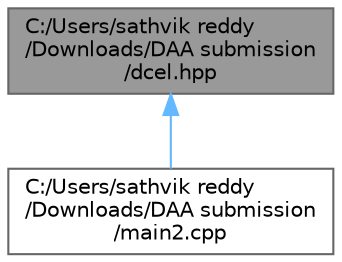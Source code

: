 digraph "C:/Users/sathvik reddy/Downloads/DAA submission/dcel.hpp"
{
 // LATEX_PDF_SIZE
  bgcolor="transparent";
  edge [fontname=Helvetica,fontsize=10,labelfontname=Helvetica,labelfontsize=10];
  node [fontname=Helvetica,fontsize=10,shape=box,height=0.2,width=0.4];
  Node1 [label="C:/Users/sathvik reddy\l/Downloads/DAA submission\l/dcel.hpp",height=0.2,width=0.4,color="gray40", fillcolor="grey60", style="filled", fontcolor="black",tooltip=" "];
  Node1 -> Node2 [dir="back",color="steelblue1",style="solid"];
  Node2 [label="C:/Users/sathvik reddy\l/Downloads/DAA submission\l/main2.cpp",height=0.2,width=0.4,color="grey40", fillcolor="white", style="filled",URL="$main2_8cpp.html",tooltip=" "];
}
